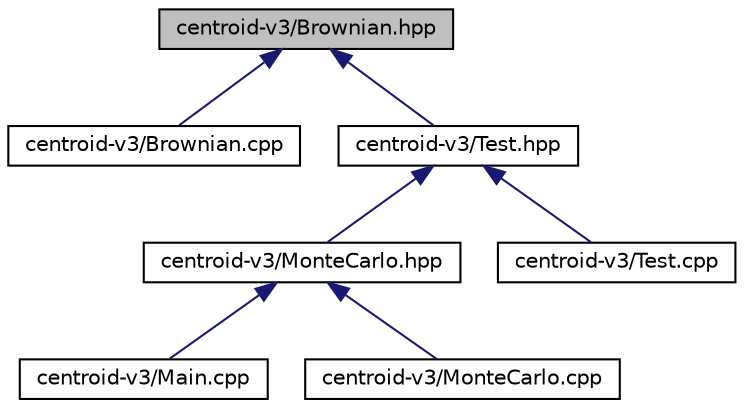 digraph "centroid-v3/Brownian.hpp"
{
  edge [fontname="Helvetica",fontsize="10",labelfontname="Helvetica",labelfontsize="10"];
  node [fontname="Helvetica",fontsize="10",shape=record];
  Node1 [label="centroid-v3/Brownian.hpp",height=0.2,width=0.4,color="black", fillcolor="grey75", style="filled", fontcolor="black"];
  Node1 -> Node2 [dir="back",color="midnightblue",fontsize="10",style="solid",fontname="Helvetica"];
  Node2 [label="centroid-v3/Brownian.cpp",height=0.2,width=0.4,color="black", fillcolor="white", style="filled",URL="$_brownian_8cpp.html",tooltip="Class to simulate Brownian motion of a star. "];
  Node1 -> Node3 [dir="back",color="midnightblue",fontsize="10",style="solid",fontname="Helvetica"];
  Node3 [label="centroid-v3/Test.hpp",height=0.2,width=0.4,color="black", fillcolor="white", style="filled",URL="$_test_8hpp.html",tooltip="Header file for Test class. "];
  Node3 -> Node4 [dir="back",color="midnightblue",fontsize="10",style="solid",fontname="Helvetica"];
  Node4 [label="centroid-v3/MonteCarlo.hpp",height=0.2,width=0.4,color="black", fillcolor="white", style="filled",URL="$_monte_carlo_8hpp.html",tooltip="Header file for MonteCarlo class. "];
  Node4 -> Node5 [dir="back",color="midnightblue",fontsize="10",style="solid",fontname="Helvetica"];
  Node5 [label="centroid-v3/Main.cpp",height=0.2,width=0.4,color="black", fillcolor="white", style="filled",URL="$_main_8cpp.html",tooltip="Main method to run centroid recovery simulation. "];
  Node4 -> Node6 [dir="back",color="midnightblue",fontsize="10",style="solid",fontname="Helvetica"];
  Node6 [label="centroid-v3/MonteCarlo.cpp",height=0.2,width=0.4,color="black", fillcolor="white", style="filled",URL="$_monte_carlo_8cpp.html",tooltip="Monte Carlo simulation of centroid determination error. "];
  Node3 -> Node7 [dir="back",color="midnightblue",fontsize="10",style="solid",fontname="Helvetica"];
  Node7 [label="centroid-v3/Test.cpp",height=0.2,width=0.4,color="black", fillcolor="white", style="filled",URL="$_test_8cpp.html",tooltip="Bin an inputted PSF 2d array and find its centroid. "];
}
